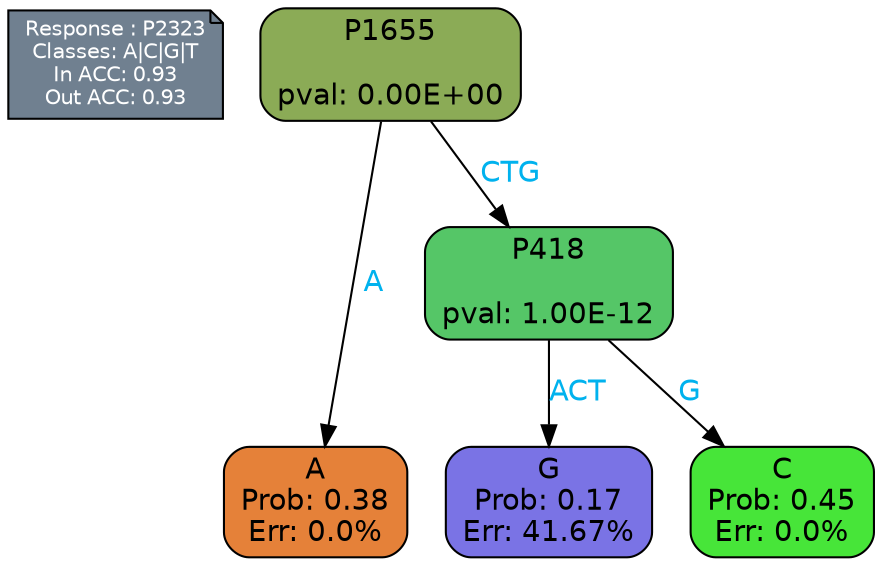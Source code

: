 digraph Tree {
node [shape=box, style="filled, rounded", color="black", fontname=helvetica] ;
graph [ranksep=equally, splines=polylines, bgcolor=transparent, dpi=600] ;
edge [fontname=helvetica] ;
LEGEND [label="Response : P2323
Classes: A|C|G|T
In ACC: 0.93
Out ACC: 0.93
",shape=note,align=left,style=filled,fillcolor="slategray",fontcolor="white",fontsize=10];1 [label="P1655

pval: 0.00E+00", fillcolor="#8bab56"] ;
2 [label="A
Prob: 0.38
Err: 0.0%", fillcolor="#e58139"] ;
3 [label="P418

pval: 1.00E-12", fillcolor="#55c667"] ;
4 [label="G
Prob: 0.17
Err: 41.67%", fillcolor="#7a73e5"] ;
5 [label="C
Prob: 0.45
Err: 0.0%", fillcolor="#47e539"] ;
1 -> 2 [label="A",fontcolor=deepskyblue2] ;
1 -> 3 [label="CTG",fontcolor=deepskyblue2] ;
3 -> 4 [label="ACT",fontcolor=deepskyblue2] ;
3 -> 5 [label="G",fontcolor=deepskyblue2] ;
{rank = same; 2;4;5;}{rank = same; LEGEND;1;}}